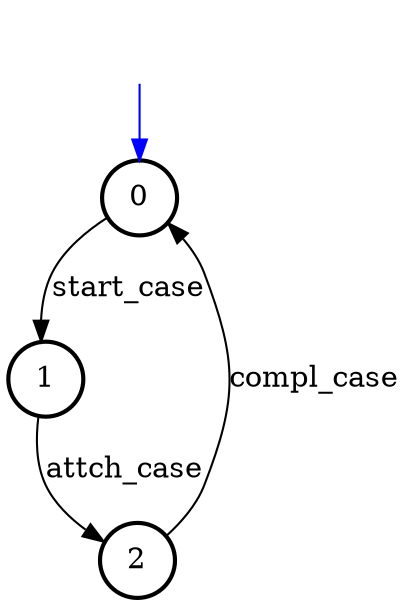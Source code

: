 digraph Image {overlap=scale;node [shape=circle, style=bold, constraint=false];"_0" [peripheries=1,label="0"];"_0" -> "_1" [label="start_case"]"_1" [peripheries=1,label="1"];"_1" -> "_2" [label="attch_case"]"_2" [peripheries=1,label="2"];"_2" -> "_0" [label="compl_case"]node [shape=plaintext];" "-> "_0" [color=blue];}